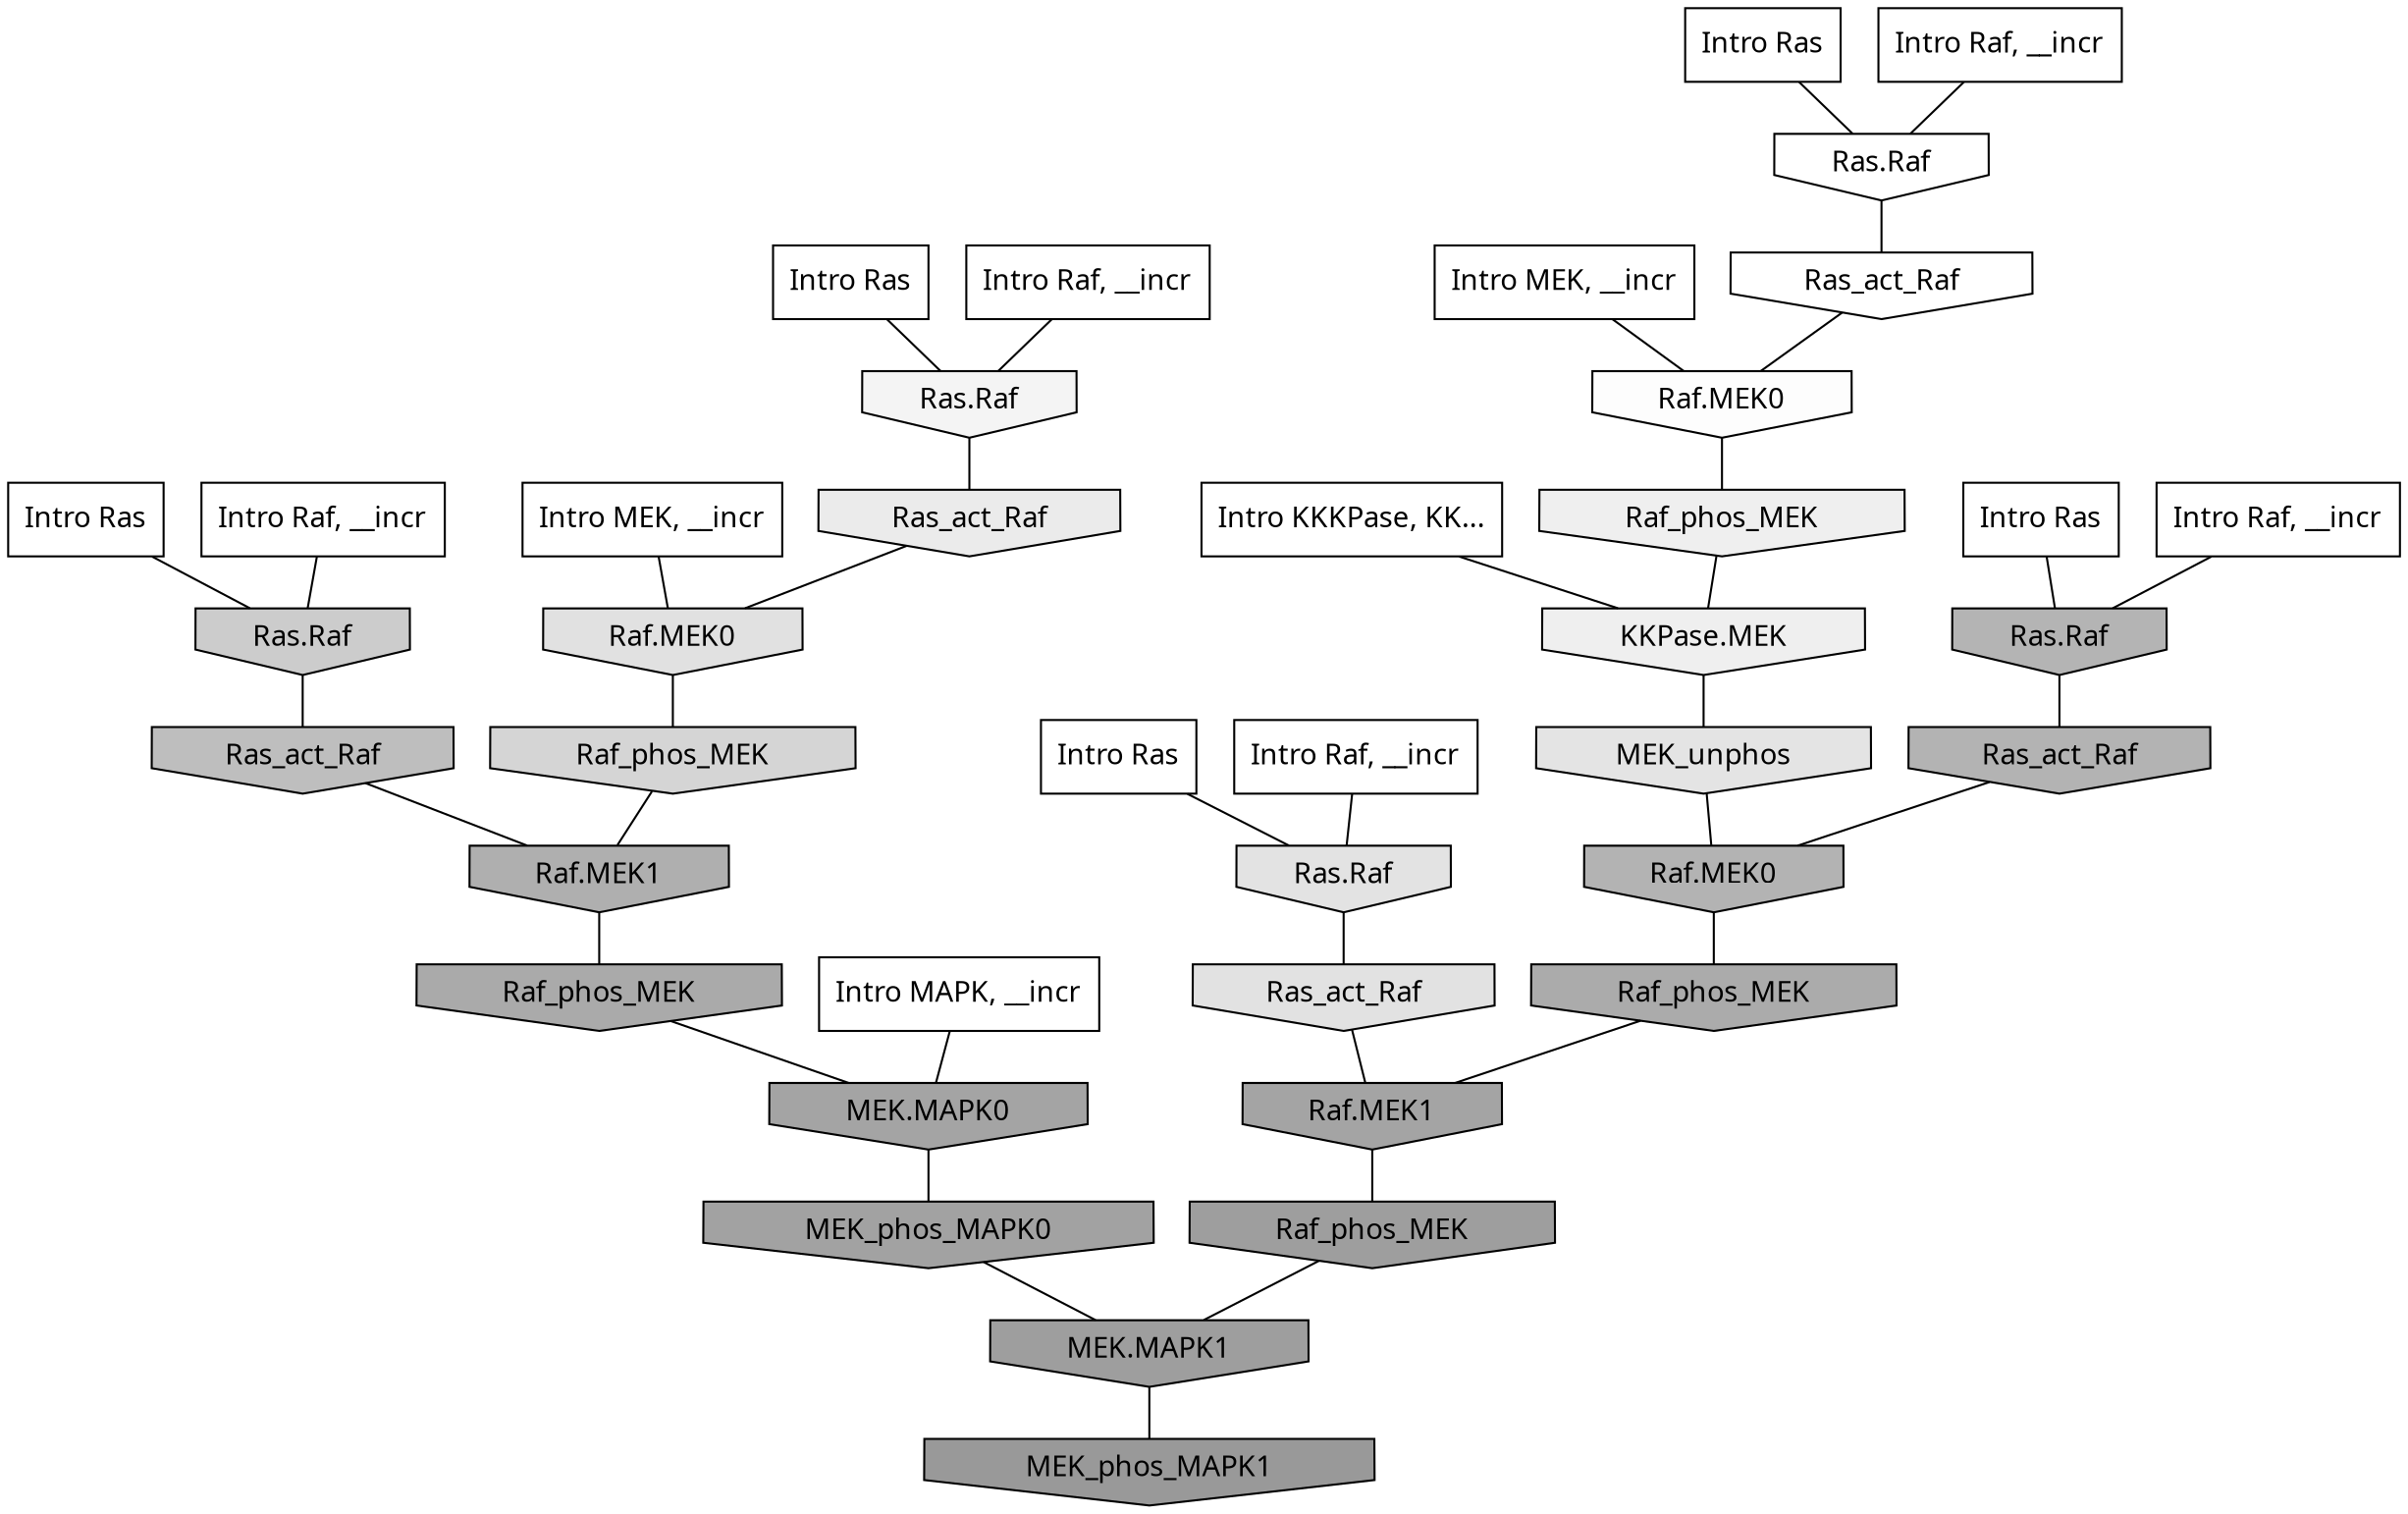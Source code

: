 digraph G{
  rankdir="TB";
  ranksep=0.30;
  node [fontname="CMU Serif"];
  edge [fontname="CMU Serif"];
  
  25 [label="Intro Ras", shape=rectangle, style=filled, fillcolor="0.000 0.000 1.000"]
  
  31 [label="Intro Ras", shape=rectangle, style=filled, fillcolor="0.000 0.000 1.000"]
  
  45 [label="Intro Ras", shape=rectangle, style=filled, fillcolor="0.000 0.000 1.000"]
  
  80 [label="Intro Ras", shape=rectangle, style=filled, fillcolor="0.000 0.000 1.000"]
  
  99 [label="Intro Ras", shape=rectangle, style=filled, fillcolor="0.000 0.000 1.000"]
  
  265 [label="Intro Raf, __incr", shape=rectangle, style=filled, fillcolor="0.000 0.000 1.000"]
  
  271 [label="Intro Raf, __incr", shape=rectangle, style=filled, fillcolor="0.000 0.000 1.000"]
  
  869 [label="Intro Raf, __incr", shape=rectangle, style=filled, fillcolor="0.000 0.000 1.000"]
  
  935 [label="Intro Raf, __incr", shape=rectangle, style=filled, fillcolor="0.000 0.000 1.000"]
  
  943 [label="Intro Raf, __incr", shape=rectangle, style=filled, fillcolor="0.000 0.000 1.000"]
  
  1712 [label="Intro MEK, __incr", shape=rectangle, style=filled, fillcolor="0.000 0.000 1.000"]
  
  1943 [label="Intro MEK, __incr", shape=rectangle, style=filled, fillcolor="0.000 0.000 1.000"]
  
  2835 [label="Intro MAPK, __incr", shape=rectangle, style=filled, fillcolor="0.000 0.000 1.000"]
  
  3116 [label="Intro KKKPase, KK...", shape=rectangle, style=filled, fillcolor="0.000 0.000 1.000"]
  
  3206 [label="Ras.Raf", shape=invhouse, style=filled, fillcolor="0.000 0.000 1.000"]
  
  3308 [label="Ras_act_Raf", shape=invhouse, style=filled, fillcolor="0.000 0.000 0.999"]
  
  3350 [label="Raf.MEK0", shape=invhouse, style=filled, fillcolor="0.000 0.000 0.991"]
  
  3514 [label="Ras.Raf", shape=invhouse, style=filled, fillcolor="0.000 0.000 0.957"]
  
  3673 [label="Raf_phos_MEK", shape=invhouse, style=filled, fillcolor="0.000 0.000 0.934"]
  
  3680 [label="KKPase.MEK", shape=invhouse, style=filled, fillcolor="0.000 0.000 0.934"]
  
  3801 [label="Ras_act_Raf", shape=invhouse, style=filled, fillcolor="0.000 0.000 0.920"]
  
  4167 [label="MEK_unphos", shape=invhouse, style=filled, fillcolor="0.000 0.000 0.891"]
  
  4181 [label="Ras.Raf", shape=invhouse, style=filled, fillcolor="0.000 0.000 0.889"]
  
  4208 [label="Ras_act_Raf", shape=invhouse, style=filled, fillcolor="0.000 0.000 0.886"]
  
  4265 [label="Raf.MEK0", shape=invhouse, style=filled, fillcolor="0.000 0.000 0.882"]
  
  4829 [label="Raf_phos_MEK", shape=invhouse, style=filled, fillcolor="0.000 0.000 0.835"]
  
  5292 [label="Ras.Raf", shape=invhouse, style=filled, fillcolor="0.000 0.000 0.798"]
  
  6044 [label="Ras_act_Raf", shape=invhouse, style=filled, fillcolor="0.000 0.000 0.745"]
  
  6755 [label="Ras.Raf", shape=invhouse, style=filled, fillcolor="0.000 0.000 0.706"]
  
  6894 [label="Ras_act_Raf", shape=invhouse, style=filled, fillcolor="0.000 0.000 0.700"]
  
  6899 [label="Raf.MEK0", shape=invhouse, style=filled, fillcolor="0.000 0.000 0.700"]
  
  7219 [label="Raf.MEK1", shape=invhouse, style=filled, fillcolor="0.000 0.000 0.686"]
  
  7600 [label="Raf_phos_MEK", shape=invhouse, style=filled, fillcolor="0.000 0.000 0.671"]
  
  7681 [label="Raf_phos_MEK", shape=invhouse, style=filled, fillcolor="0.000 0.000 0.667"]
  
  8287 [label="Raf.MEK1", shape=invhouse, style=filled, fillcolor="0.000 0.000 0.644"]
  
  8357 [label="MEK.MAPK0", shape=invhouse, style=filled, fillcolor="0.000 0.000 0.641"]
  
  8523 [label="MEK_phos_MAPK0", shape=invhouse, style=filled, fillcolor="0.000 0.000 0.634"]
  
  8927 [label="Raf_phos_MEK", shape=invhouse, style=filled, fillcolor="0.000 0.000 0.619"]
  
  8930 [label="MEK.MAPK1", shape=invhouse, style=filled, fillcolor="0.000 0.000 0.619"]
  
  9527 [label="MEK_phos_MAPK1", shape=invhouse, style=filled, fillcolor="0.000 0.000 0.600"]
  
  
  8930 -> 9527 [dir=none, color="0.000 0.000 0.000"] 
  8927 -> 8930 [dir=none, color="0.000 0.000 0.000"] 
  8523 -> 8930 [dir=none, color="0.000 0.000 0.000"] 
  8357 -> 8523 [dir=none, color="0.000 0.000 0.000"] 
  8287 -> 8927 [dir=none, color="0.000 0.000 0.000"] 
  7681 -> 8357 [dir=none, color="0.000 0.000 0.000"] 
  7600 -> 8287 [dir=none, color="0.000 0.000 0.000"] 
  7219 -> 7681 [dir=none, color="0.000 0.000 0.000"] 
  6899 -> 7600 [dir=none, color="0.000 0.000 0.000"] 
  6894 -> 6899 [dir=none, color="0.000 0.000 0.000"] 
  6755 -> 6894 [dir=none, color="0.000 0.000 0.000"] 
  6044 -> 7219 [dir=none, color="0.000 0.000 0.000"] 
  5292 -> 6044 [dir=none, color="0.000 0.000 0.000"] 
  4829 -> 7219 [dir=none, color="0.000 0.000 0.000"] 
  4265 -> 4829 [dir=none, color="0.000 0.000 0.000"] 
  4208 -> 8287 [dir=none, color="0.000 0.000 0.000"] 
  4181 -> 4208 [dir=none, color="0.000 0.000 0.000"] 
  4167 -> 6899 [dir=none, color="0.000 0.000 0.000"] 
  3801 -> 4265 [dir=none, color="0.000 0.000 0.000"] 
  3680 -> 4167 [dir=none, color="0.000 0.000 0.000"] 
  3673 -> 3680 [dir=none, color="0.000 0.000 0.000"] 
  3514 -> 3801 [dir=none, color="0.000 0.000 0.000"] 
  3350 -> 3673 [dir=none, color="0.000 0.000 0.000"] 
  3308 -> 3350 [dir=none, color="0.000 0.000 0.000"] 
  3206 -> 3308 [dir=none, color="0.000 0.000 0.000"] 
  3116 -> 3680 [dir=none, color="0.000 0.000 0.000"] 
  2835 -> 8357 [dir=none, color="0.000 0.000 0.000"] 
  1943 -> 3350 [dir=none, color="0.000 0.000 0.000"] 
  1712 -> 4265 [dir=none, color="0.000 0.000 0.000"] 
  943 -> 6755 [dir=none, color="0.000 0.000 0.000"] 
  935 -> 4181 [dir=none, color="0.000 0.000 0.000"] 
  869 -> 3206 [dir=none, color="0.000 0.000 0.000"] 
  271 -> 3514 [dir=none, color="0.000 0.000 0.000"] 
  265 -> 5292 [dir=none, color="0.000 0.000 0.000"] 
  99 -> 3206 [dir=none, color="0.000 0.000 0.000"] 
  80 -> 4181 [dir=none, color="0.000 0.000 0.000"] 
  45 -> 6755 [dir=none, color="0.000 0.000 0.000"] 
  31 -> 3514 [dir=none, color="0.000 0.000 0.000"] 
  25 -> 5292 [dir=none, color="0.000 0.000 0.000"] 
  
  }
